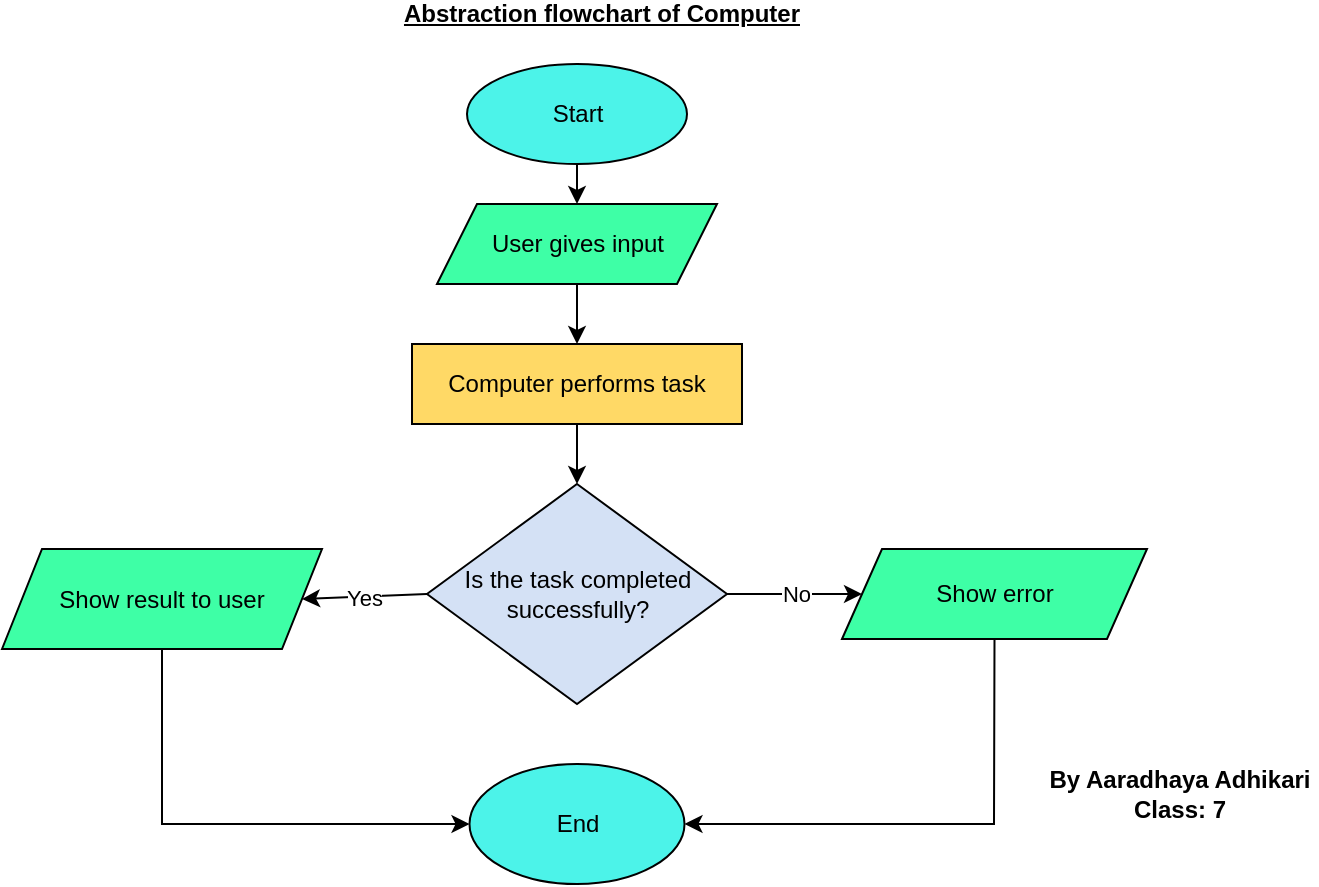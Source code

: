 <mxfile version="28.0.7">
  <diagram name="Page-1" id="3yKaOUPeFDpp_aXZw62i">
    <mxGraphModel dx="1281" dy="614" grid="1" gridSize="10" guides="1" tooltips="1" connect="1" arrows="1" fold="1" page="1" pageScale="1" pageWidth="850" pageHeight="1100" background="#FFFFFF" math="0" shadow="0">
      <root>
        <mxCell id="0" />
        <mxCell id="1" parent="0" />
        <mxCell id="BsYPp7Rf-edb-70at_gm-1" value="&lt;b&gt;&lt;u&gt;Abstraction flowchart of Computer&lt;/u&gt;&lt;/b&gt;" style="text;html=1;align=center;verticalAlign=middle;whiteSpace=wrap;rounded=0;" vertex="1" parent="1">
          <mxGeometry x="290" y="50" width="240" height="10" as="geometry" />
        </mxCell>
        <mxCell id="BsYPp7Rf-edb-70at_gm-2" value="Start" style="ellipse;whiteSpace=wrap;html=1;fillColor=#4CF3E9;" vertex="1" parent="1">
          <mxGeometry x="342.5" y="80" width="110" height="50" as="geometry" />
        </mxCell>
        <mxCell id="BsYPp7Rf-edb-70at_gm-3" value="User gives input" style="shape=parallelogram;perimeter=parallelogramPerimeter;whiteSpace=wrap;html=1;fixedSize=1;fillColor=#3EFFA6;" vertex="1" parent="1">
          <mxGeometry x="327.5" y="150" width="140" height="40" as="geometry" />
        </mxCell>
        <mxCell id="BsYPp7Rf-edb-70at_gm-4" value="Computer performs task" style="rounded=0;whiteSpace=wrap;html=1;fillColor=#FFD966;" vertex="1" parent="1">
          <mxGeometry x="315" y="220" width="165" height="40" as="geometry" />
        </mxCell>
        <mxCell id="BsYPp7Rf-edb-70at_gm-5" value="Is the task completed successfully?" style="rhombus;whiteSpace=wrap;html=1;fillColor=#D4E1F5;" vertex="1" parent="1">
          <mxGeometry x="322.5" y="290" width="150" height="110" as="geometry" />
        </mxCell>
        <mxCell id="BsYPp7Rf-edb-70at_gm-6" value="Show result to user" style="shape=parallelogram;perimeter=parallelogramPerimeter;whiteSpace=wrap;html=1;fixedSize=1;fillColor=#3EFFA6;" vertex="1" parent="1">
          <mxGeometry x="110" y="322.5" width="160" height="50" as="geometry" />
        </mxCell>
        <mxCell id="BsYPp7Rf-edb-70at_gm-7" value="Show error" style="shape=parallelogram;perimeter=parallelogramPerimeter;whiteSpace=wrap;html=1;fixedSize=1;fillColor=#3EFFA6;" vertex="1" parent="1">
          <mxGeometry x="530" y="322.5" width="152.5" height="45" as="geometry" />
        </mxCell>
        <mxCell id="BsYPp7Rf-edb-70at_gm-8" value="End" style="ellipse;whiteSpace=wrap;html=1;fillColor=#4CF3E9;" vertex="1" parent="1">
          <mxGeometry x="343.75" y="430" width="107.5" height="60" as="geometry" />
        </mxCell>
        <mxCell id="BsYPp7Rf-edb-70at_gm-9" value="" style="endArrow=classic;html=1;rounded=0;exitX=0.5;exitY=1;exitDx=0;exitDy=0;entryX=0.5;entryY=0;entryDx=0;entryDy=0;" edge="1" parent="1" source="BsYPp7Rf-edb-70at_gm-2" target="BsYPp7Rf-edb-70at_gm-3">
          <mxGeometry width="50" height="50" relative="1" as="geometry">
            <mxPoint x="400" y="350" as="sourcePoint" />
            <mxPoint x="450" y="300" as="targetPoint" />
          </mxGeometry>
        </mxCell>
        <mxCell id="BsYPp7Rf-edb-70at_gm-10" value="" style="endArrow=classic;html=1;rounded=0;entryX=0.5;entryY=0;entryDx=0;entryDy=0;exitX=0.5;exitY=1;exitDx=0;exitDy=0;" edge="1" parent="1" source="BsYPp7Rf-edb-70at_gm-3" target="BsYPp7Rf-edb-70at_gm-4">
          <mxGeometry width="50" height="50" relative="1" as="geometry">
            <mxPoint x="400" y="350" as="sourcePoint" />
            <mxPoint x="450" y="300" as="targetPoint" />
          </mxGeometry>
        </mxCell>
        <mxCell id="BsYPp7Rf-edb-70at_gm-11" value="" style="endArrow=classic;html=1;rounded=0;entryX=0.5;entryY=0;entryDx=0;entryDy=0;exitX=0.5;exitY=1;exitDx=0;exitDy=0;" edge="1" parent="1" source="BsYPp7Rf-edb-70at_gm-4" target="BsYPp7Rf-edb-70at_gm-5">
          <mxGeometry width="50" height="50" relative="1" as="geometry">
            <mxPoint x="400" y="350" as="sourcePoint" />
            <mxPoint x="450" y="300" as="targetPoint" />
          </mxGeometry>
        </mxCell>
        <mxCell id="BsYPp7Rf-edb-70at_gm-12" value="" style="endArrow=classic;html=1;rounded=0;entryX=0;entryY=0.5;entryDx=0;entryDy=0;exitX=1;exitY=0.5;exitDx=0;exitDy=0;" edge="1" parent="1" source="BsYPp7Rf-edb-70at_gm-5" target="BsYPp7Rf-edb-70at_gm-7">
          <mxGeometry relative="1" as="geometry">
            <mxPoint x="425" y="354.5" as="sourcePoint" />
            <mxPoint x="525" y="354.5" as="targetPoint" />
          </mxGeometry>
        </mxCell>
        <mxCell id="BsYPp7Rf-edb-70at_gm-13" value="No" style="edgeLabel;resizable=0;html=1;;align=center;verticalAlign=middle;" connectable="0" vertex="1" parent="BsYPp7Rf-edb-70at_gm-12">
          <mxGeometry relative="1" as="geometry" />
        </mxCell>
        <mxCell id="BsYPp7Rf-edb-70at_gm-15" value="" style="endArrow=classic;html=1;rounded=0;entryX=1;entryY=0.5;entryDx=0;entryDy=0;exitX=0;exitY=0.5;exitDx=0;exitDy=0;" edge="1" parent="1" source="BsYPp7Rf-edb-70at_gm-5" target="BsYPp7Rf-edb-70at_gm-6">
          <mxGeometry relative="1" as="geometry">
            <mxPoint x="380" y="320" as="sourcePoint" />
            <mxPoint x="480" y="320" as="targetPoint" />
          </mxGeometry>
        </mxCell>
        <mxCell id="BsYPp7Rf-edb-70at_gm-16" value="Yes" style="edgeLabel;resizable=0;html=1;;align=center;verticalAlign=middle;" connectable="0" vertex="1" parent="BsYPp7Rf-edb-70at_gm-15">
          <mxGeometry relative="1" as="geometry" />
        </mxCell>
        <mxCell id="BsYPp7Rf-edb-70at_gm-20" value="" style="endArrow=classic;html=1;rounded=0;entryX=0;entryY=0.5;entryDx=0;entryDy=0;exitX=0.5;exitY=1;exitDx=0;exitDy=0;" edge="1" parent="1" source="BsYPp7Rf-edb-70at_gm-6" target="BsYPp7Rf-edb-70at_gm-8">
          <mxGeometry width="50" height="50" relative="1" as="geometry">
            <mxPoint x="400" y="350" as="sourcePoint" />
            <mxPoint x="450" y="300" as="targetPoint" />
            <Array as="points">
              <mxPoint x="190" y="460" />
            </Array>
          </mxGeometry>
        </mxCell>
        <mxCell id="BsYPp7Rf-edb-70at_gm-21" value="" style="endArrow=classic;html=1;rounded=0;entryX=1;entryY=0.5;entryDx=0;entryDy=0;exitX=0.5;exitY=1;exitDx=0;exitDy=0;" edge="1" parent="1" source="BsYPp7Rf-edb-70at_gm-7" target="BsYPp7Rf-edb-70at_gm-8">
          <mxGeometry width="50" height="50" relative="1" as="geometry">
            <mxPoint x="400" y="350" as="sourcePoint" />
            <mxPoint x="450" y="300" as="targetPoint" />
            <Array as="points">
              <mxPoint x="606" y="460" />
            </Array>
          </mxGeometry>
        </mxCell>
        <mxCell id="BsYPp7Rf-edb-70at_gm-22" value="&lt;b&gt;By Aaradhaya Adhikari&lt;/b&gt;&lt;div&gt;&lt;b&gt;Class: 7&lt;/b&gt;&lt;/div&gt;" style="text;html=1;align=center;verticalAlign=middle;whiteSpace=wrap;rounded=0;" vertex="1" parent="1">
          <mxGeometry x="630" y="430" width="137.5" height="30" as="geometry" />
        </mxCell>
      </root>
    </mxGraphModel>
  </diagram>
</mxfile>
